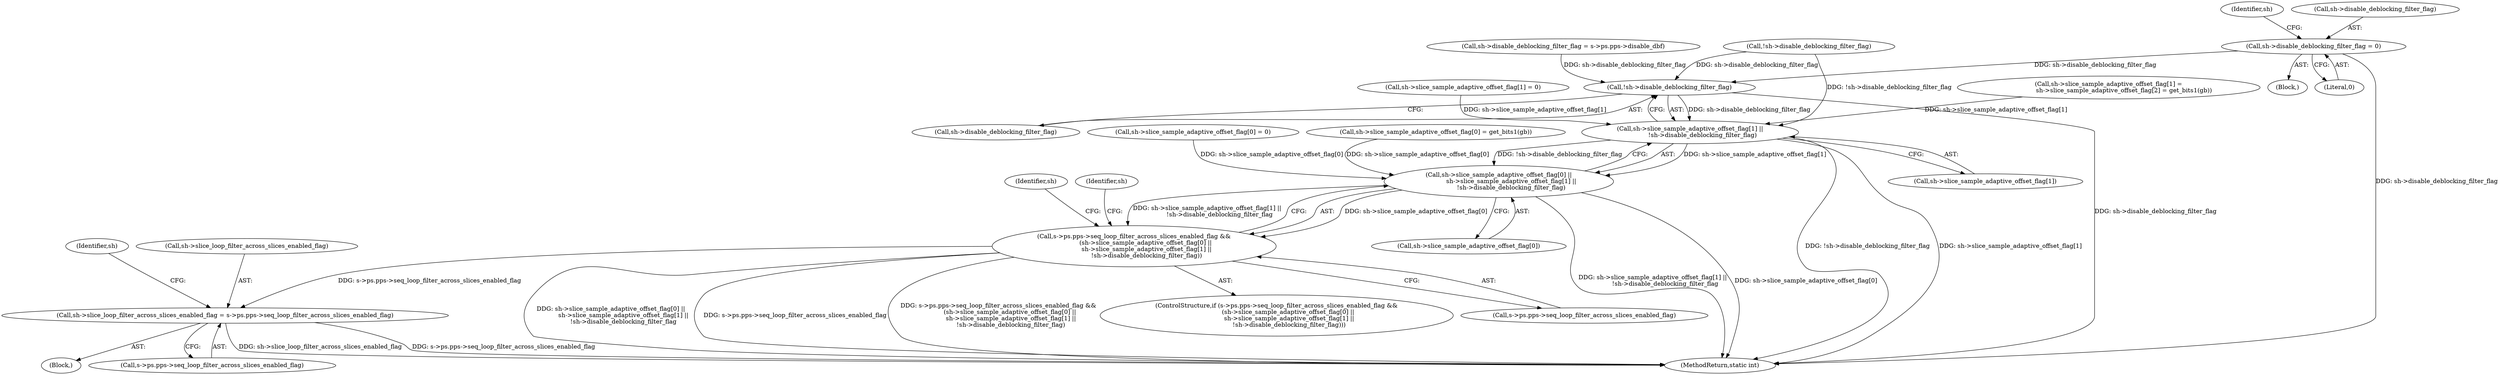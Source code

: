 digraph "0_FFmpeg_54655623a82632e7624714d7b2a3e039dc5faa7e_0@pointer" {
"1001708" [label="(Call,sh->disable_deblocking_filter_flag = 0)"];
"1001744" [label="(Call,!sh->disable_deblocking_filter_flag)"];
"1001738" [label="(Call,sh->slice_sample_adaptive_offset_flag[1] ||\n             !sh->disable_deblocking_filter_flag)"];
"1001732" [label="(Call,sh->slice_sample_adaptive_offset_flag[0] ||\n             sh->slice_sample_adaptive_offset_flag[1] ||\n             !sh->disable_deblocking_filter_flag)"];
"1001724" [label="(Call,s->ps.pps->seq_loop_filter_across_slices_enabled_flag &&\n            (sh->slice_sample_adaptive_offset_flag[0] ||\n             sh->slice_sample_adaptive_offset_flag[1] ||\n             !sh->disable_deblocking_filter_flag))"];
"1001757" [label="(Call,sh->slice_loop_filter_across_slices_enabled_flag = s->ps.pps->seq_loop_filter_across_slices_enabled_flag)"];
"1001724" [label="(Call,s->ps.pps->seq_loop_filter_across_slices_enabled_flag &&\n            (sh->slice_sample_adaptive_offset_flag[0] ||\n             sh->slice_sample_adaptive_offset_flag[1] ||\n             !sh->disable_deblocking_filter_flag))"];
"1001732" [label="(Call,sh->slice_sample_adaptive_offset_flag[0] ||\n             sh->slice_sample_adaptive_offset_flag[1] ||\n             !sh->disable_deblocking_filter_flag)"];
"1001744" [label="(Call,!sh->disable_deblocking_filter_flag)"];
"1001756" [label="(Block,)"];
"1001733" [label="(Call,sh->slice_sample_adaptive_offset_flag[0])"];
"1001725" [label="(Call,s->ps.pps->seq_loop_filter_across_slices_enabled_flag)"];
"1001708" [label="(Call,sh->disable_deblocking_filter_flag = 0)"];
"1001715" [label="(Identifier,sh)"];
"1001613" [label="(Call,!sh->disable_deblocking_filter_flag)"];
"1001751" [label="(Identifier,sh)"];
"1001759" [label="(Identifier,sh)"];
"1001707" [label="(Block,)"];
"1001053" [label="(Call,sh->slice_sample_adaptive_offset_flag[1] =\n                sh->slice_sample_adaptive_offset_flag[2] = get_bits1(gb))"];
"1001745" [label="(Call,sh->disable_deblocking_filter_flag)"];
"1001709" [label="(Call,sh->disable_deblocking_filter_flag)"];
"1001673" [label="(Call,sh->disable_deblocking_filter_flag = s->ps.pps->disable_dbf)"];
"1001738" [label="(Call,sh->slice_sample_adaptive_offset_flag[1] ||\n             !sh->disable_deblocking_filter_flag)"];
"1001712" [label="(Literal,0)"];
"1001757" [label="(Call,sh->slice_loop_filter_across_slices_enabled_flag = s->ps.pps->seq_loop_filter_across_slices_enabled_flag)"];
"1001076" [label="(Call,sh->slice_sample_adaptive_offset_flag[1] = 0)"];
"1001739" [label="(Call,sh->slice_sample_adaptive_offset_flag[1])"];
"1001069" [label="(Call,sh->slice_sample_adaptive_offset_flag[0] = 0)"];
"1001758" [label="(Call,sh->slice_loop_filter_across_slices_enabled_flag)"];
"1001036" [label="(Call,sh->slice_sample_adaptive_offset_flag[0] = get_bits1(gb))"];
"1002212" [label="(MethodReturn,static int)"];
"1001761" [label="(Call,s->ps.pps->seq_loop_filter_across_slices_enabled_flag)"];
"1001785" [label="(Identifier,sh)"];
"1001723" [label="(ControlStructure,if (s->ps.pps->seq_loop_filter_across_slices_enabled_flag &&\n            (sh->slice_sample_adaptive_offset_flag[0] ||\n             sh->slice_sample_adaptive_offset_flag[1] ||\n             !sh->disable_deblocking_filter_flag)))"];
"1001708" -> "1001707"  [label="AST: "];
"1001708" -> "1001712"  [label="CFG: "];
"1001709" -> "1001708"  [label="AST: "];
"1001712" -> "1001708"  [label="AST: "];
"1001715" -> "1001708"  [label="CFG: "];
"1001708" -> "1002212"  [label="DDG: sh->disable_deblocking_filter_flag"];
"1001708" -> "1001744"  [label="DDG: sh->disable_deblocking_filter_flag"];
"1001744" -> "1001738"  [label="AST: "];
"1001744" -> "1001745"  [label="CFG: "];
"1001745" -> "1001744"  [label="AST: "];
"1001738" -> "1001744"  [label="CFG: "];
"1001744" -> "1002212"  [label="DDG: sh->disable_deblocking_filter_flag"];
"1001744" -> "1001738"  [label="DDG: sh->disable_deblocking_filter_flag"];
"1001673" -> "1001744"  [label="DDG: sh->disable_deblocking_filter_flag"];
"1001613" -> "1001744"  [label="DDG: sh->disable_deblocking_filter_flag"];
"1001738" -> "1001732"  [label="AST: "];
"1001738" -> "1001739"  [label="CFG: "];
"1001739" -> "1001738"  [label="AST: "];
"1001732" -> "1001738"  [label="CFG: "];
"1001738" -> "1002212"  [label="DDG: !sh->disable_deblocking_filter_flag"];
"1001738" -> "1002212"  [label="DDG: sh->slice_sample_adaptive_offset_flag[1]"];
"1001738" -> "1001732"  [label="DDG: sh->slice_sample_adaptive_offset_flag[1]"];
"1001738" -> "1001732"  [label="DDG: !sh->disable_deblocking_filter_flag"];
"1001076" -> "1001738"  [label="DDG: sh->slice_sample_adaptive_offset_flag[1]"];
"1001053" -> "1001738"  [label="DDG: sh->slice_sample_adaptive_offset_flag[1]"];
"1001613" -> "1001738"  [label="DDG: !sh->disable_deblocking_filter_flag"];
"1001732" -> "1001724"  [label="AST: "];
"1001732" -> "1001733"  [label="CFG: "];
"1001733" -> "1001732"  [label="AST: "];
"1001724" -> "1001732"  [label="CFG: "];
"1001732" -> "1002212"  [label="DDG: sh->slice_sample_adaptive_offset_flag[1] ||\n             !sh->disable_deblocking_filter_flag"];
"1001732" -> "1002212"  [label="DDG: sh->slice_sample_adaptive_offset_flag[0]"];
"1001732" -> "1001724"  [label="DDG: sh->slice_sample_adaptive_offset_flag[0]"];
"1001732" -> "1001724"  [label="DDG: sh->slice_sample_adaptive_offset_flag[1] ||\n             !sh->disable_deblocking_filter_flag"];
"1001036" -> "1001732"  [label="DDG: sh->slice_sample_adaptive_offset_flag[0]"];
"1001069" -> "1001732"  [label="DDG: sh->slice_sample_adaptive_offset_flag[0]"];
"1001724" -> "1001723"  [label="AST: "];
"1001724" -> "1001725"  [label="CFG: "];
"1001725" -> "1001724"  [label="AST: "];
"1001751" -> "1001724"  [label="CFG: "];
"1001759" -> "1001724"  [label="CFG: "];
"1001724" -> "1002212"  [label="DDG: s->ps.pps->seq_loop_filter_across_slices_enabled_flag &&\n            (sh->slice_sample_adaptive_offset_flag[0] ||\n             sh->slice_sample_adaptive_offset_flag[1] ||\n             !sh->disable_deblocking_filter_flag)"];
"1001724" -> "1002212"  [label="DDG: sh->slice_sample_adaptive_offset_flag[0] ||\n             sh->slice_sample_adaptive_offset_flag[1] ||\n             !sh->disable_deblocking_filter_flag"];
"1001724" -> "1002212"  [label="DDG: s->ps.pps->seq_loop_filter_across_slices_enabled_flag"];
"1001724" -> "1001757"  [label="DDG: s->ps.pps->seq_loop_filter_across_slices_enabled_flag"];
"1001757" -> "1001756"  [label="AST: "];
"1001757" -> "1001761"  [label="CFG: "];
"1001758" -> "1001757"  [label="AST: "];
"1001761" -> "1001757"  [label="AST: "];
"1001785" -> "1001757"  [label="CFG: "];
"1001757" -> "1002212"  [label="DDG: sh->slice_loop_filter_across_slices_enabled_flag"];
"1001757" -> "1002212"  [label="DDG: s->ps.pps->seq_loop_filter_across_slices_enabled_flag"];
}
